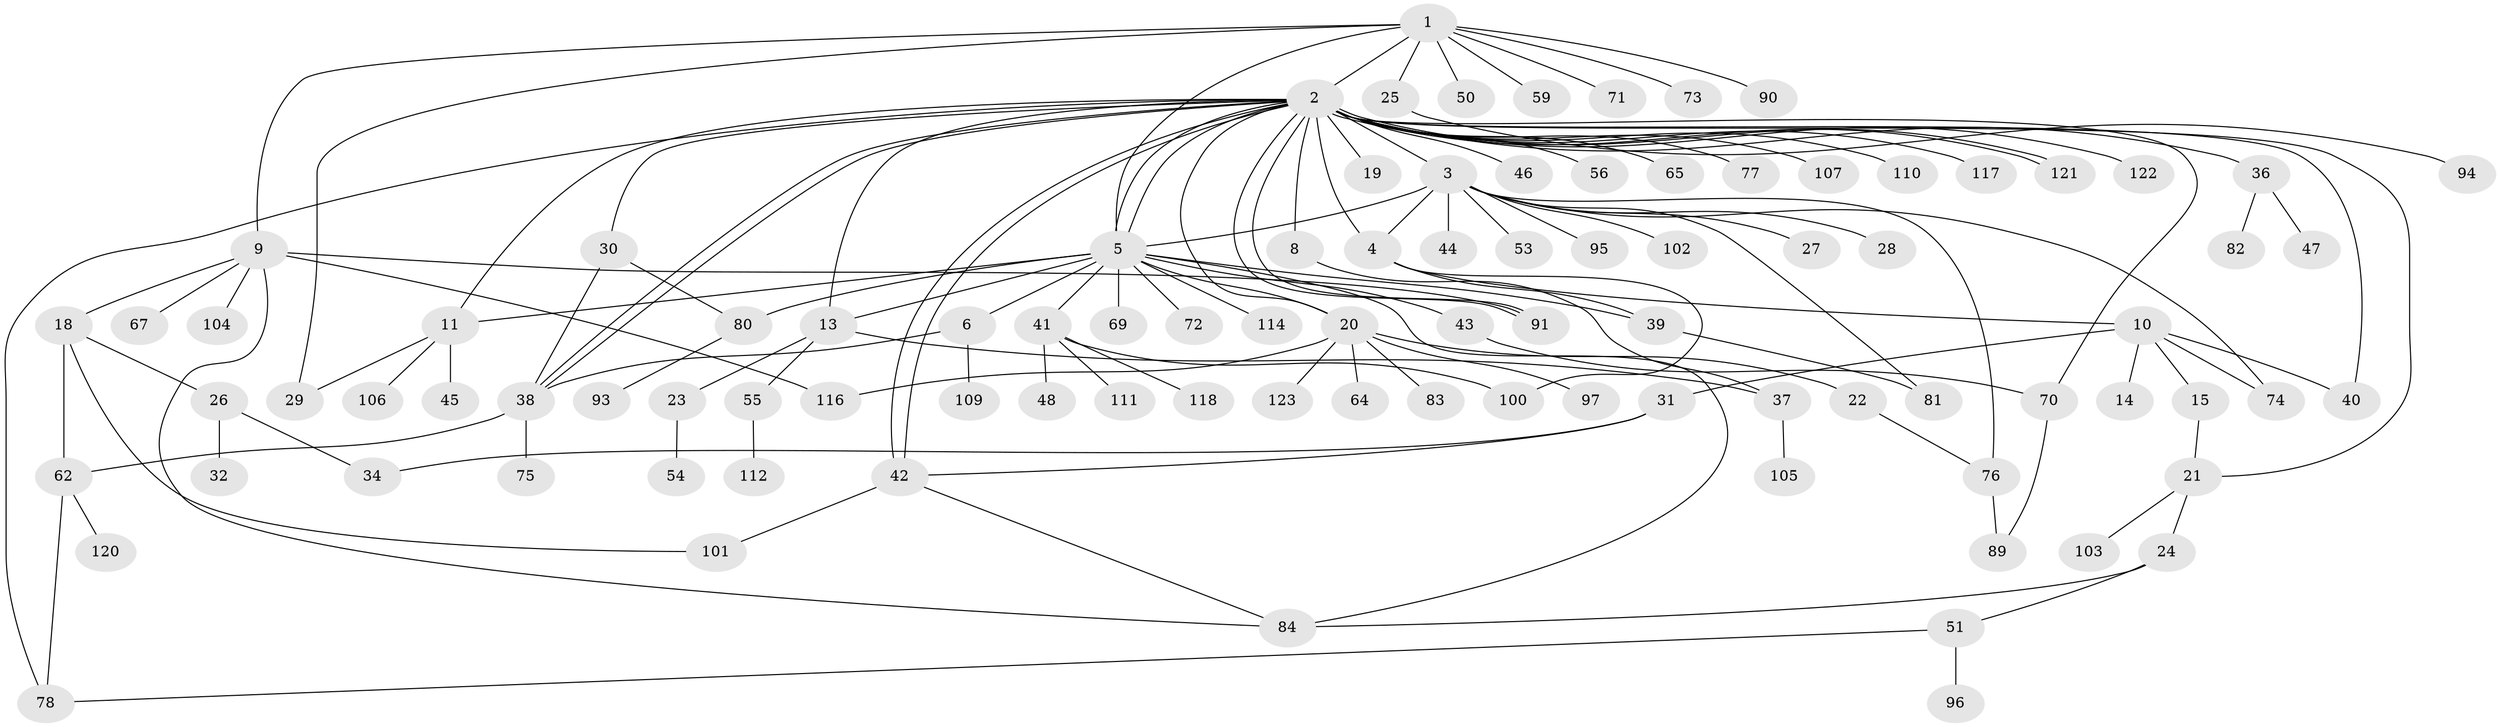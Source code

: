 // Generated by graph-tools (version 1.1) at 2025/23/03/03/25 07:23:53]
// undirected, 96 vertices, 131 edges
graph export_dot {
graph [start="1"]
  node [color=gray90,style=filled];
  1 [super="+58"];
  2 [super="+7"];
  3 [super="+79"];
  4 [super="+61"];
  5 [super="+16"];
  6;
  8;
  9 [super="+60"];
  10 [super="+12"];
  11 [super="+17"];
  13;
  14;
  15 [super="+88"];
  18 [super="+33"];
  19;
  20 [super="+66"];
  21;
  22;
  23;
  24 [super="+35"];
  25;
  26 [super="+98"];
  27;
  28;
  29;
  30 [super="+52"];
  31;
  32;
  34 [super="+63"];
  36 [super="+49"];
  37 [super="+86"];
  38 [super="+68"];
  39 [super="+119"];
  40;
  41 [super="+85"];
  42 [super="+99"];
  43 [super="+57"];
  44;
  45;
  46;
  47;
  48;
  50;
  51;
  53;
  54;
  55;
  56;
  59;
  62 [super="+115"];
  64;
  65 [super="+113"];
  67;
  69;
  70;
  71;
  72;
  73;
  74 [super="+108"];
  75;
  76;
  77 [super="+92"];
  78;
  80 [super="+124"];
  81;
  82;
  83;
  84 [super="+87"];
  89;
  90;
  91;
  93;
  94;
  95;
  96;
  97;
  100;
  101;
  102;
  103;
  104;
  105;
  106;
  107;
  109;
  110;
  111;
  112;
  114;
  116;
  117;
  118;
  120;
  121;
  122;
  123;
  1 -- 2;
  1 -- 9;
  1 -- 25;
  1 -- 50;
  1 -- 59;
  1 -- 71;
  1 -- 73;
  1 -- 90;
  1 -- 29;
  1 -- 5;
  2 -- 3;
  2 -- 5;
  2 -- 5;
  2 -- 8;
  2 -- 11;
  2 -- 13;
  2 -- 19;
  2 -- 30;
  2 -- 36;
  2 -- 38;
  2 -- 38;
  2 -- 40;
  2 -- 42;
  2 -- 42;
  2 -- 46;
  2 -- 65;
  2 -- 70;
  2 -- 77;
  2 -- 91;
  2 -- 91;
  2 -- 107;
  2 -- 110;
  2 -- 117;
  2 -- 121;
  2 -- 121;
  2 -- 122;
  2 -- 20;
  2 -- 21;
  2 -- 56;
  2 -- 78;
  2 -- 4;
  3 -- 4;
  3 -- 5;
  3 -- 27;
  3 -- 28;
  3 -- 44;
  3 -- 53;
  3 -- 74;
  3 -- 76;
  3 -- 81;
  3 -- 95;
  3 -- 102;
  4 -- 10;
  4 -- 100;
  4 -- 39;
  5 -- 6;
  5 -- 11;
  5 -- 13;
  5 -- 20;
  5 -- 39;
  5 -- 41;
  5 -- 43;
  5 -- 69;
  5 -- 72;
  5 -- 114;
  5 -- 80;
  5 -- 84;
  6 -- 38;
  6 -- 109;
  8 -- 37;
  9 -- 18;
  9 -- 67;
  9 -- 91;
  9 -- 104;
  9 -- 116;
  9 -- 84;
  10 -- 14;
  10 -- 31;
  10 -- 40;
  10 -- 74;
  10 -- 15;
  11 -- 29;
  11 -- 45;
  11 -- 106;
  13 -- 23;
  13 -- 37;
  13 -- 55;
  15 -- 21;
  18 -- 26;
  18 -- 101;
  18 -- 62;
  20 -- 22;
  20 -- 64;
  20 -- 83;
  20 -- 97;
  20 -- 116;
  20 -- 123;
  21 -- 24;
  21 -- 103;
  22 -- 76;
  23 -- 54;
  24 -- 84;
  24 -- 51;
  25 -- 94;
  26 -- 32;
  26 -- 34;
  30 -- 80;
  30 -- 38;
  31 -- 42;
  31 -- 34;
  36 -- 47;
  36 -- 82;
  37 -- 105;
  38 -- 62;
  38 -- 75;
  39 -- 81;
  41 -- 48;
  41 -- 100;
  41 -- 111;
  41 -- 118;
  42 -- 84;
  42 -- 101;
  43 -- 70;
  51 -- 78;
  51 -- 96;
  55 -- 112;
  62 -- 78;
  62 -- 120;
  70 -- 89;
  76 -- 89;
  80 -- 93;
}
